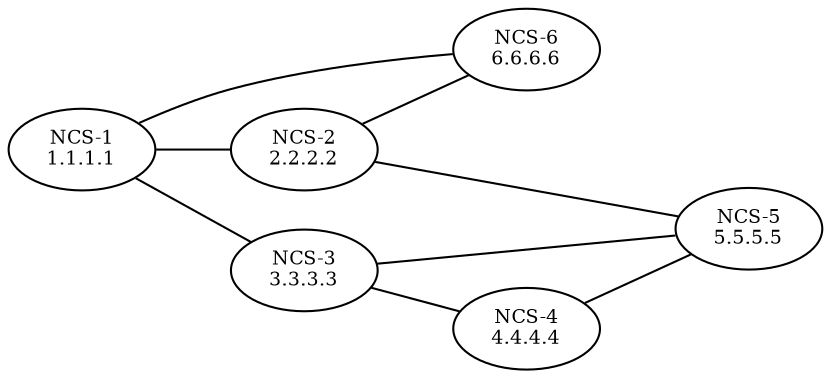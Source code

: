 



/*
 * Network topology in DOT format. For information on using this to
 * generate graphical representations see http://www.graphviz.org
 */
graph "level-2" {
  graph [rankdir=LR];
  node [fontsize=9];
  edge [fontsize=6];
  "NCS-1" [label="\N\n1.1.1.1"];
  "NCS-1" -- "NCS-2";
  "NCS-1" -- "NCS-3";
  "NCS-1" -- "NCS-6";
  "NCS-2" [label="\N\n2.2.2.2"];
  "NCS-2" -- "NCS-6";
  "NCS-2" -- "NCS-5";
  "NCS-3" [label="\N\n3.3.3.3"];
  "NCS-3" -- "NCS-4";
  "NCS-3" -- "NCS-5";
  "NCS-4" [label="\N\n4.4.4.4"];
  "NCS-4" -- "NCS-5";
  "NCS-5" [label="\N\n5.5.5.5"];
  "NCS-6" [label="\N\n6.6.6.6"];
}
